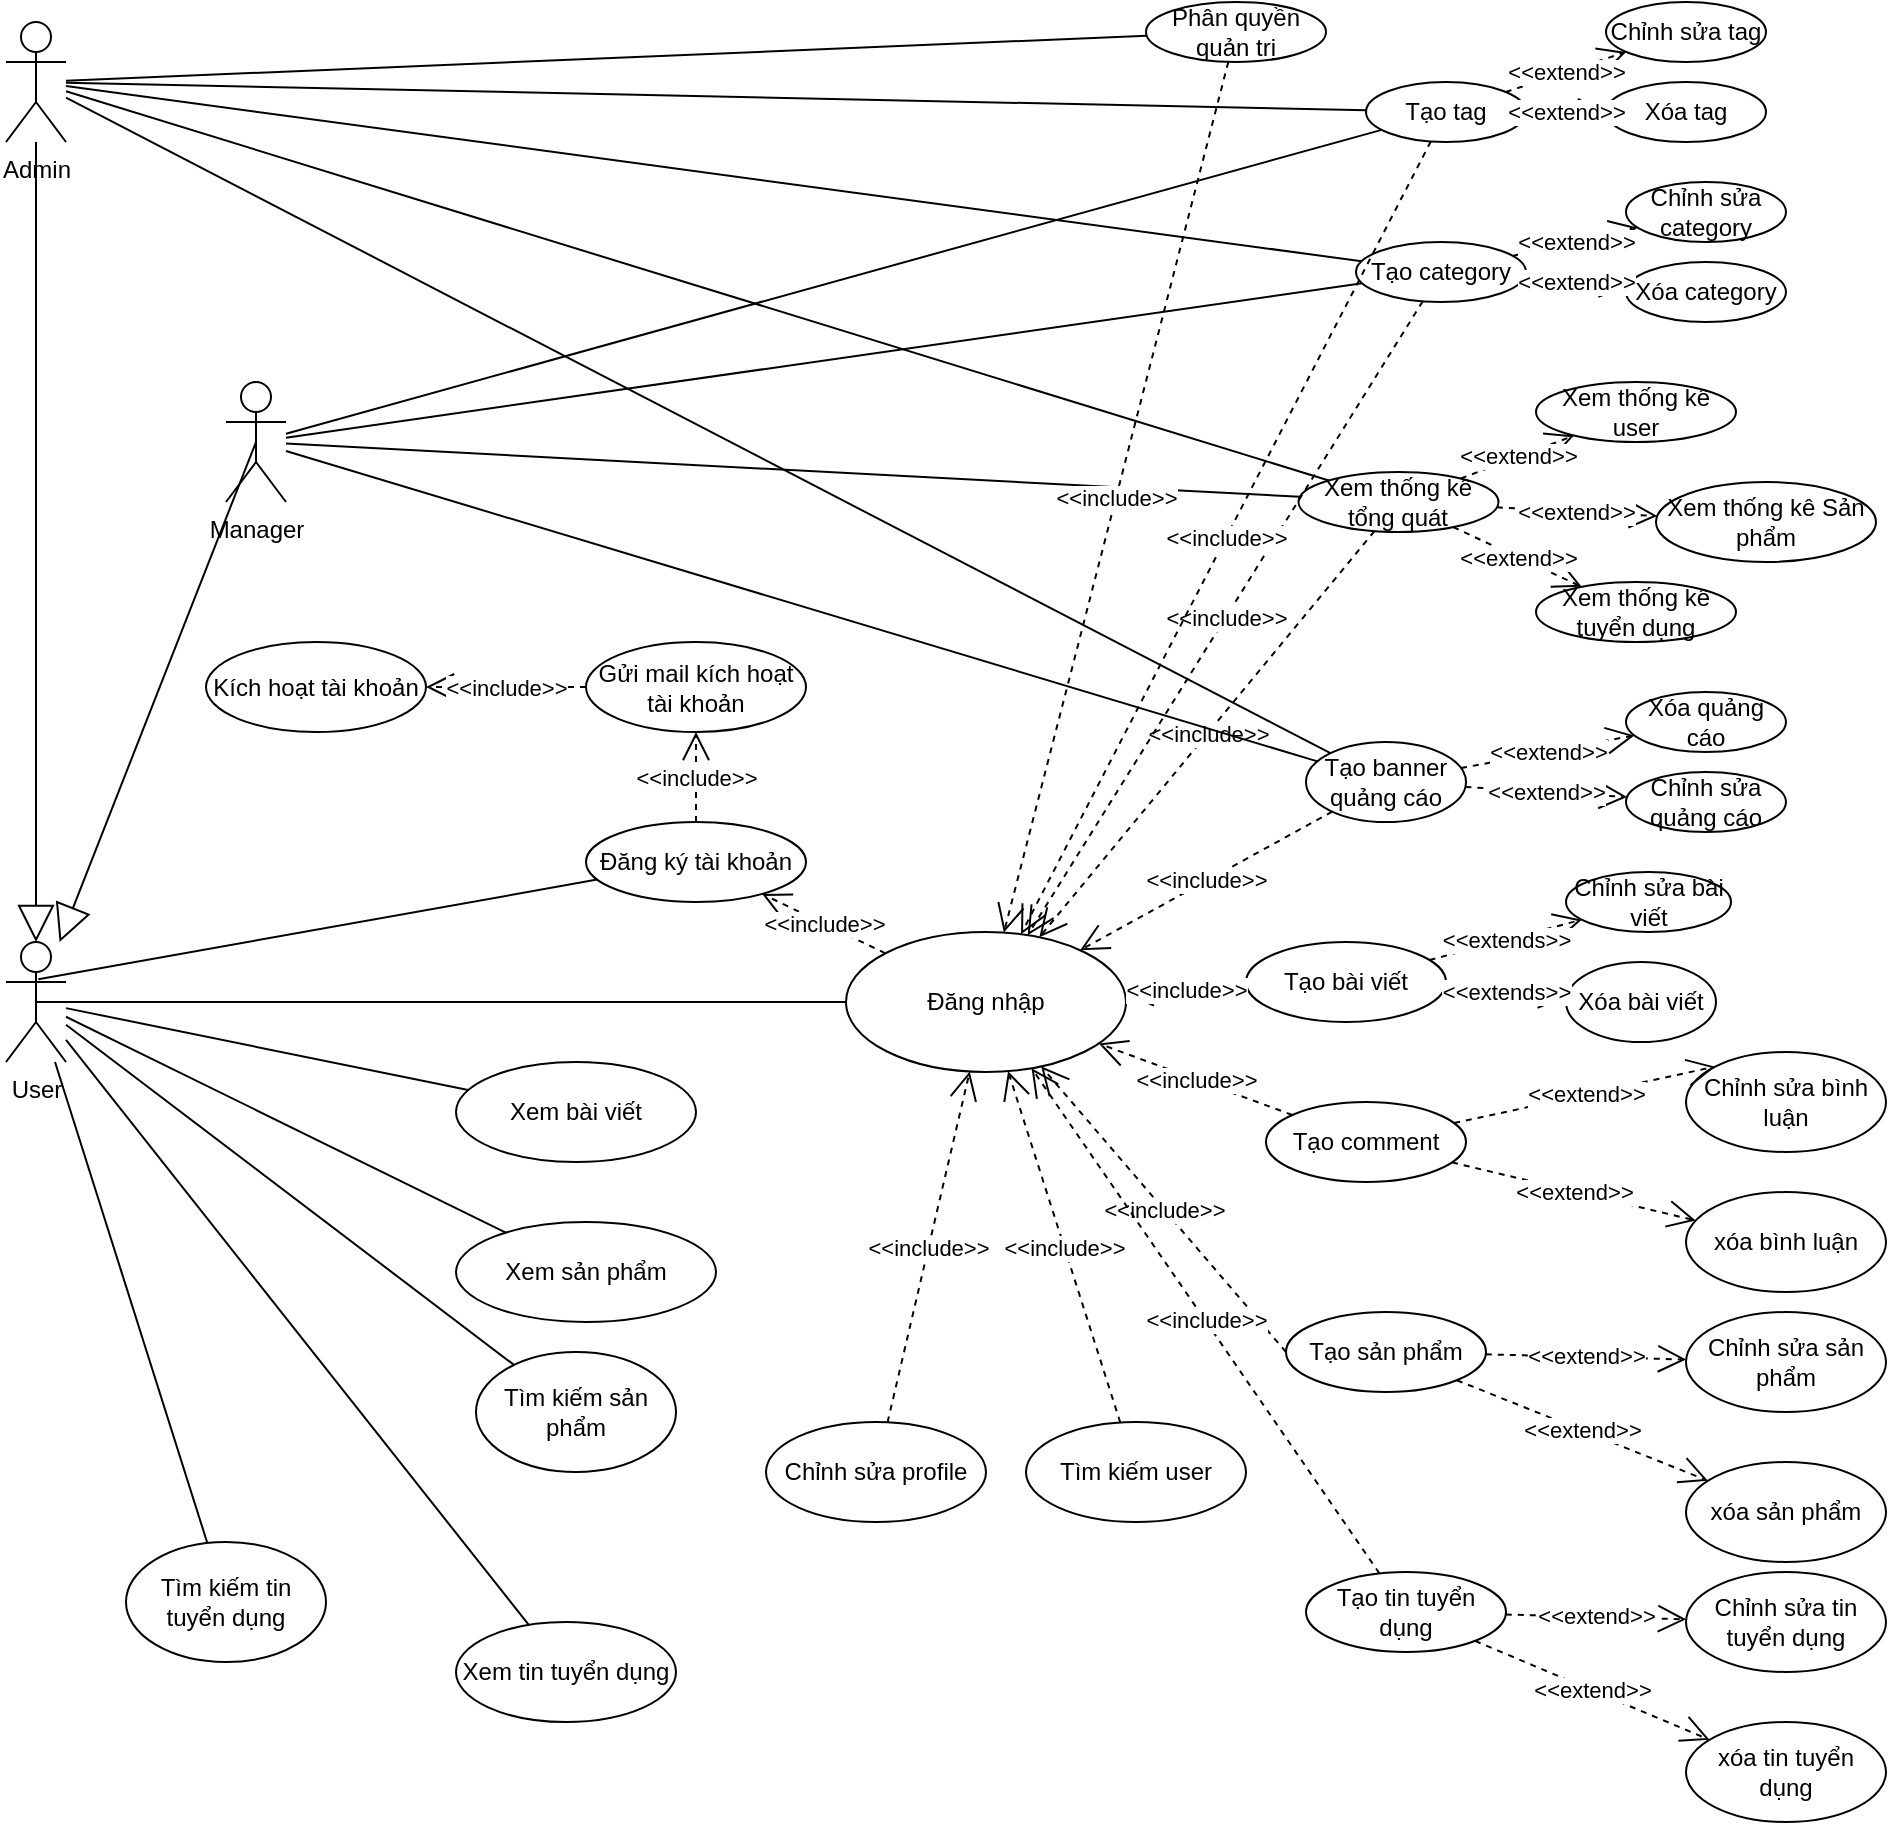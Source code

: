 <mxfile version="24.7.17">
  <diagram name="Page-1" id="rq4J1qLK_IonUPmO__ah">
    <mxGraphModel dx="2160" dy="1024" grid="1" gridSize="10" guides="1" tooltips="1" connect="1" arrows="1" fold="1" page="1" pageScale="1" pageWidth="850" pageHeight="1100" math="0" shadow="0">
      <root>
        <mxCell id="0" />
        <mxCell id="1" parent="0" />
        <mxCell id="QJ5PGhtFOq5F7lpbPO0n-1" value="User" style="shape=umlActor;verticalLabelPosition=bottom;verticalAlign=top;html=1;outlineConnect=0;" vertex="1" parent="1">
          <mxGeometry x="200" y="530" width="30" height="60" as="geometry" />
        </mxCell>
        <mxCell id="QJ5PGhtFOq5F7lpbPO0n-2" value="Admin" style="shape=umlActor;verticalLabelPosition=bottom;verticalAlign=top;html=1;outlineConnect=0;" vertex="1" parent="1">
          <mxGeometry x="200" y="70" width="30" height="60" as="geometry" />
        </mxCell>
        <mxCell id="QJ5PGhtFOq5F7lpbPO0n-3" value="Manager" style="shape=umlActor;verticalLabelPosition=bottom;verticalAlign=top;html=1;outlineConnect=0;" vertex="1" parent="1">
          <mxGeometry x="310" y="250" width="30" height="60" as="geometry" />
        </mxCell>
        <mxCell id="QJ5PGhtFOq5F7lpbPO0n-4" value="" style="endArrow=block;endSize=16;endFill=0;html=1;rounded=0;" edge="1" parent="1" source="QJ5PGhtFOq5F7lpbPO0n-2" target="QJ5PGhtFOq5F7lpbPO0n-1">
          <mxGeometry width="160" relative="1" as="geometry">
            <mxPoint x="380" y="710" as="sourcePoint" />
            <mxPoint x="540" y="710" as="targetPoint" />
          </mxGeometry>
        </mxCell>
        <mxCell id="QJ5PGhtFOq5F7lpbPO0n-6" value="" style="endArrow=block;endSize=16;endFill=0;html=1;rounded=0;exitX=0.5;exitY=0.5;exitDx=0;exitDy=0;exitPerimeter=0;" edge="1" parent="1" source="QJ5PGhtFOq5F7lpbPO0n-3" target="QJ5PGhtFOq5F7lpbPO0n-1">
          <mxGeometry width="160" relative="1" as="geometry">
            <mxPoint x="169" y="690" as="sourcePoint" />
            <mxPoint x="211" y="600" as="targetPoint" />
          </mxGeometry>
        </mxCell>
        <mxCell id="QJ5PGhtFOq5F7lpbPO0n-7" value="Đăng nhập" style="ellipse;whiteSpace=wrap;html=1;" vertex="1" parent="1">
          <mxGeometry x="620" y="525" width="140" height="70" as="geometry" />
        </mxCell>
        <mxCell id="QJ5PGhtFOq5F7lpbPO0n-16" value="" style="endArrow=none;html=1;rounded=0;strokeColor=default;align=center;verticalAlign=middle;fontFamily=Helvetica;fontSize=11;fontColor=default;labelBackgroundColor=default;edgeStyle=none;exitX=0.5;exitY=0.5;exitDx=0;exitDy=0;exitPerimeter=0;" edge="1" parent="1" source="QJ5PGhtFOq5F7lpbPO0n-1" target="QJ5PGhtFOq5F7lpbPO0n-7">
          <mxGeometry width="50" height="50" relative="1" as="geometry">
            <mxPoint x="440" y="620" as="sourcePoint" />
            <mxPoint x="490" y="570" as="targetPoint" />
          </mxGeometry>
        </mxCell>
        <mxCell id="QJ5PGhtFOq5F7lpbPO0n-17" value="Đăng ký tài khoản" style="ellipse;whiteSpace=wrap;html=1;" vertex="1" parent="1">
          <mxGeometry x="490" y="470" width="110" height="40" as="geometry" />
        </mxCell>
        <mxCell id="QJ5PGhtFOq5F7lpbPO0n-18" value="&amp;lt;&amp;lt;include&amp;gt;&amp;gt;" style="endArrow=open;endSize=12;dashed=1;html=1;rounded=0;strokeColor=default;align=center;verticalAlign=middle;fontFamily=Helvetica;fontSize=11;fontColor=default;labelBackgroundColor=default;edgeStyle=none;" edge="1" parent="1" source="QJ5PGhtFOq5F7lpbPO0n-7" target="QJ5PGhtFOq5F7lpbPO0n-17">
          <mxGeometry width="160" relative="1" as="geometry">
            <mxPoint x="380" y="590" as="sourcePoint" />
            <mxPoint x="540" y="590" as="targetPoint" />
          </mxGeometry>
        </mxCell>
        <mxCell id="QJ5PGhtFOq5F7lpbPO0n-19" value="Gửi mail kích hoạt tài khoản" style="ellipse;whiteSpace=wrap;html=1;" vertex="1" parent="1">
          <mxGeometry x="490" y="380" width="110" height="45" as="geometry" />
        </mxCell>
        <mxCell id="QJ5PGhtFOq5F7lpbPO0n-20" value="&amp;lt;&amp;lt;include&amp;gt;&amp;gt;" style="endArrow=open;endSize=12;dashed=1;html=1;rounded=0;strokeColor=default;align=center;verticalAlign=middle;fontFamily=Helvetica;fontSize=11;fontColor=default;labelBackgroundColor=default;edgeStyle=none;" edge="1" parent="1" source="QJ5PGhtFOq5F7lpbPO0n-17" target="QJ5PGhtFOq5F7lpbPO0n-19">
          <mxGeometry width="160" relative="1" as="geometry">
            <mxPoint x="540" y="570" as="sourcePoint" />
            <mxPoint x="670" y="570" as="targetPoint" />
          </mxGeometry>
        </mxCell>
        <mxCell id="QJ5PGhtFOq5F7lpbPO0n-21" value="Kích hoạt tài khoản" style="ellipse;whiteSpace=wrap;html=1;" vertex="1" parent="1">
          <mxGeometry x="300" y="380" width="110" height="45" as="geometry" />
        </mxCell>
        <mxCell id="QJ5PGhtFOq5F7lpbPO0n-22" value="&amp;lt;&amp;lt;include&amp;gt;&amp;gt;" style="endArrow=open;endSize=12;dashed=1;html=1;rounded=0;strokeColor=default;align=center;verticalAlign=middle;fontFamily=Helvetica;fontSize=11;fontColor=default;labelBackgroundColor=default;edgeStyle=none;" edge="1" parent="1" source="QJ5PGhtFOq5F7lpbPO0n-19" target="QJ5PGhtFOq5F7lpbPO0n-21">
          <mxGeometry width="160" relative="1" as="geometry">
            <mxPoint x="740" y="520" as="sourcePoint" />
            <mxPoint x="740" y="650" as="targetPoint" />
          </mxGeometry>
        </mxCell>
        <mxCell id="QJ5PGhtFOq5F7lpbPO0n-23" value="Xem bài viết" style="ellipse;whiteSpace=wrap;html=1;" vertex="1" parent="1">
          <mxGeometry x="425" y="590" width="120" height="50" as="geometry" />
        </mxCell>
        <mxCell id="QJ5PGhtFOq5F7lpbPO0n-24" value="Xem tin tuyển dụng" style="ellipse;whiteSpace=wrap;html=1;" vertex="1" parent="1">
          <mxGeometry x="425" y="870" width="110" height="50" as="geometry" />
        </mxCell>
        <mxCell id="QJ5PGhtFOq5F7lpbPO0n-25" value="Xem sản phẩm" style="ellipse;whiteSpace=wrap;html=1;" vertex="1" parent="1">
          <mxGeometry x="425" y="670" width="130" height="50" as="geometry" />
        </mxCell>
        <mxCell id="QJ5PGhtFOq5F7lpbPO0n-27" value="" style="endArrow=none;html=1;rounded=0;strokeColor=default;align=center;verticalAlign=middle;fontFamily=Helvetica;fontSize=11;fontColor=default;labelBackgroundColor=default;edgeStyle=none;" edge="1" parent="1" source="QJ5PGhtFOq5F7lpbPO0n-1" target="QJ5PGhtFOq5F7lpbPO0n-23">
          <mxGeometry width="50" height="50" relative="1" as="geometry">
            <mxPoint x="225" y="570" as="sourcePoint" />
            <mxPoint x="400" y="570" as="targetPoint" />
          </mxGeometry>
        </mxCell>
        <mxCell id="QJ5PGhtFOq5F7lpbPO0n-28" value="" style="endArrow=none;html=1;rounded=0;strokeColor=default;align=center;verticalAlign=middle;fontFamily=Helvetica;fontSize=11;fontColor=default;labelBackgroundColor=default;edgeStyle=none;" edge="1" parent="1" source="QJ5PGhtFOq5F7lpbPO0n-1" target="QJ5PGhtFOq5F7lpbPO0n-25">
          <mxGeometry width="50" height="50" relative="1" as="geometry">
            <mxPoint x="240" y="577" as="sourcePoint" />
            <mxPoint x="428" y="662" as="targetPoint" />
          </mxGeometry>
        </mxCell>
        <mxCell id="QJ5PGhtFOq5F7lpbPO0n-29" value="" style="endArrow=none;html=1;rounded=0;strokeColor=default;align=center;verticalAlign=middle;fontFamily=Helvetica;fontSize=11;fontColor=default;labelBackgroundColor=default;edgeStyle=none;" edge="1" parent="1" source="QJ5PGhtFOq5F7lpbPO0n-1" target="QJ5PGhtFOq5F7lpbPO0n-24">
          <mxGeometry width="50" height="50" relative="1" as="geometry">
            <mxPoint x="250" y="587" as="sourcePoint" />
            <mxPoint x="438" y="672" as="targetPoint" />
          </mxGeometry>
        </mxCell>
        <mxCell id="QJ5PGhtFOq5F7lpbPO0n-33" value="Tạo comment" style="ellipse;whiteSpace=wrap;html=1;" vertex="1" parent="1">
          <mxGeometry x="830" y="610" width="100" height="40" as="geometry" />
        </mxCell>
        <mxCell id="QJ5PGhtFOq5F7lpbPO0n-34" value="Tạo sản phẩm" style="ellipse;whiteSpace=wrap;html=1;" vertex="1" parent="1">
          <mxGeometry x="840" y="715" width="100" height="40" as="geometry" />
        </mxCell>
        <mxCell id="QJ5PGhtFOq5F7lpbPO0n-35" value="Tạo tin tuyển dụng" style="ellipse;whiteSpace=wrap;html=1;" vertex="1" parent="1">
          <mxGeometry x="850" y="845" width="100" height="40" as="geometry" />
        </mxCell>
        <mxCell id="QJ5PGhtFOq5F7lpbPO0n-36" value="Tạo bài viết" style="ellipse;whiteSpace=wrap;html=1;" vertex="1" parent="1">
          <mxGeometry x="820" y="530" width="100" height="40" as="geometry" />
        </mxCell>
        <mxCell id="QJ5PGhtFOq5F7lpbPO0n-38" value="&amp;lt;&amp;lt;include&amp;gt;&amp;gt;" style="endArrow=open;endSize=12;dashed=1;html=1;rounded=0;strokeColor=default;align=center;verticalAlign=middle;fontFamily=Helvetica;fontSize=11;fontColor=default;labelBackgroundColor=default;edgeStyle=none;" edge="1" parent="1" source="QJ5PGhtFOq5F7lpbPO0n-33" target="QJ5PGhtFOq5F7lpbPO0n-7">
          <mxGeometry width="160" relative="1" as="geometry">
            <mxPoint x="830" y="666" as="sourcePoint" />
            <mxPoint x="739" y="599" as="targetPoint" />
          </mxGeometry>
        </mxCell>
        <mxCell id="QJ5PGhtFOq5F7lpbPO0n-39" value="&amp;lt;&amp;lt;include&amp;gt;&amp;gt;" style="endArrow=open;endSize=12;dashed=1;html=1;rounded=0;strokeColor=default;align=center;verticalAlign=middle;fontFamily=Helvetica;fontSize=11;fontColor=default;labelBackgroundColor=default;edgeStyle=none;exitX=0;exitY=0.5;exitDx=0;exitDy=0;" edge="1" parent="1" source="QJ5PGhtFOq5F7lpbPO0n-34" target="QJ5PGhtFOq5F7lpbPO0n-7">
          <mxGeometry width="160" relative="1" as="geometry">
            <mxPoint x="830" y="666" as="sourcePoint" />
            <mxPoint x="739" y="599" as="targetPoint" />
          </mxGeometry>
        </mxCell>
        <mxCell id="QJ5PGhtFOq5F7lpbPO0n-40" value="&amp;lt;&amp;lt;include&amp;gt;&amp;gt;" style="endArrow=open;endSize=12;dashed=1;html=1;rounded=0;strokeColor=default;align=center;verticalAlign=middle;fontFamily=Helvetica;fontSize=11;fontColor=default;labelBackgroundColor=default;edgeStyle=none;" edge="1" parent="1" source="QJ5PGhtFOq5F7lpbPO0n-35" target="QJ5PGhtFOq5F7lpbPO0n-7">
          <mxGeometry width="160" relative="1" as="geometry">
            <mxPoint x="840" y="676" as="sourcePoint" />
            <mxPoint x="749" y="609" as="targetPoint" />
          </mxGeometry>
        </mxCell>
        <mxCell id="QJ5PGhtFOq5F7lpbPO0n-42" value="Chỉnh sửa bài viết" style="ellipse;whiteSpace=wrap;html=1;" vertex="1" parent="1">
          <mxGeometry x="980" y="495" width="82.5" height="30" as="geometry" />
        </mxCell>
        <mxCell id="QJ5PGhtFOq5F7lpbPO0n-43" value="Xóa bài viết" style="ellipse;whiteSpace=wrap;html=1;" vertex="1" parent="1">
          <mxGeometry x="980" y="540" width="75" height="40" as="geometry" />
        </mxCell>
        <mxCell id="QJ5PGhtFOq5F7lpbPO0n-44" value="&amp;lt;&amp;lt;extends&amp;gt;&amp;gt;" style="endArrow=open;endSize=12;dashed=1;html=1;rounded=0;strokeColor=default;align=center;verticalAlign=middle;fontFamily=Helvetica;fontSize=11;fontColor=default;labelBackgroundColor=default;edgeStyle=none;" edge="1" parent="1" source="QJ5PGhtFOq5F7lpbPO0n-36" target="QJ5PGhtFOq5F7lpbPO0n-42">
          <mxGeometry width="160" relative="1" as="geometry">
            <mxPoint x="883" y="632" as="sourcePoint" />
            <mxPoint x="758" y="590" as="targetPoint" />
          </mxGeometry>
        </mxCell>
        <mxCell id="QJ5PGhtFOq5F7lpbPO0n-45" value="&amp;lt;&amp;lt;extends&amp;gt;&amp;gt;" style="endArrow=open;endSize=12;dashed=1;html=1;rounded=0;strokeColor=default;align=center;verticalAlign=middle;fontFamily=Helvetica;fontSize=11;fontColor=default;labelBackgroundColor=default;edgeStyle=none;" edge="1" parent="1" source="QJ5PGhtFOq5F7lpbPO0n-36" target="QJ5PGhtFOq5F7lpbPO0n-43">
          <mxGeometry width="160" relative="1" as="geometry">
            <mxPoint x="994" y="638" as="sourcePoint" />
            <mxPoint x="1104" y="615" as="targetPoint" />
          </mxGeometry>
        </mxCell>
        <mxCell id="QJ5PGhtFOq5F7lpbPO0n-46" value="Chỉnh sửa bình luận" style="ellipse;whiteSpace=wrap;html=1;" vertex="1" parent="1">
          <mxGeometry x="1040" y="585" width="100" height="50" as="geometry" />
        </mxCell>
        <mxCell id="QJ5PGhtFOq5F7lpbPO0n-47" value="xóa bình luận" style="ellipse;whiteSpace=wrap;html=1;" vertex="1" parent="1">
          <mxGeometry x="1040" y="655" width="100" height="50" as="geometry" />
        </mxCell>
        <mxCell id="QJ5PGhtFOq5F7lpbPO0n-48" value="Chỉnh sửa sản phẩm" style="ellipse;whiteSpace=wrap;html=1;" vertex="1" parent="1">
          <mxGeometry x="1040" y="715" width="100" height="50" as="geometry" />
        </mxCell>
        <mxCell id="QJ5PGhtFOq5F7lpbPO0n-49" value="xóa sản phẩm" style="ellipse;whiteSpace=wrap;html=1;" vertex="1" parent="1">
          <mxGeometry x="1040" y="790" width="100" height="50" as="geometry" />
        </mxCell>
        <mxCell id="QJ5PGhtFOq5F7lpbPO0n-50" value="Chỉnh sửa tin tuyển dụng" style="ellipse;whiteSpace=wrap;html=1;" vertex="1" parent="1">
          <mxGeometry x="1040" y="845" width="100" height="50" as="geometry" />
        </mxCell>
        <mxCell id="QJ5PGhtFOq5F7lpbPO0n-51" value="xóa tin tuyển dụng" style="ellipse;whiteSpace=wrap;html=1;" vertex="1" parent="1">
          <mxGeometry x="1040" y="920" width="100" height="50" as="geometry" />
        </mxCell>
        <mxCell id="QJ5PGhtFOq5F7lpbPO0n-52" value="&amp;lt;&amp;lt;extend&amp;gt;&amp;gt;" style="endArrow=open;endSize=12;dashed=1;html=1;rounded=0;strokeColor=default;align=center;verticalAlign=middle;fontFamily=Helvetica;fontSize=11;fontColor=default;labelBackgroundColor=default;edgeStyle=none;entryX=0;entryY=0;entryDx=0;entryDy=0;" edge="1" parent="1" source="QJ5PGhtFOq5F7lpbPO0n-33" target="QJ5PGhtFOq5F7lpbPO0n-46">
          <mxGeometry width="160" relative="1" as="geometry">
            <mxPoint x="1034" y="558" as="sourcePoint" />
            <mxPoint x="1144" y="535" as="targetPoint" />
          </mxGeometry>
        </mxCell>
        <mxCell id="QJ5PGhtFOq5F7lpbPO0n-53" value="&amp;lt;&amp;lt;extend&amp;gt;&amp;gt;" style="endArrow=open;endSize=12;dashed=1;html=1;rounded=0;strokeColor=default;align=center;verticalAlign=middle;fontFamily=Helvetica;fontSize=11;fontColor=default;labelBackgroundColor=default;edgeStyle=none;" edge="1" parent="1" source="QJ5PGhtFOq5F7lpbPO0n-33" target="QJ5PGhtFOq5F7lpbPO0n-47">
          <mxGeometry width="160" relative="1" as="geometry">
            <mxPoint x="1044" y="568" as="sourcePoint" />
            <mxPoint x="1154" y="545" as="targetPoint" />
          </mxGeometry>
        </mxCell>
        <mxCell id="QJ5PGhtFOq5F7lpbPO0n-54" value="&amp;lt;&amp;lt;extend&amp;gt;&amp;gt;" style="endArrow=open;endSize=12;dashed=1;html=1;rounded=0;strokeColor=default;align=center;verticalAlign=middle;fontFamily=Helvetica;fontSize=11;fontColor=default;labelBackgroundColor=default;edgeStyle=none;" edge="1" parent="1" source="QJ5PGhtFOq5F7lpbPO0n-34" target="QJ5PGhtFOq5F7lpbPO0n-48">
          <mxGeometry width="160" relative="1" as="geometry">
            <mxPoint x="1031" y="688" as="sourcePoint" />
            <mxPoint x="1145" y="714" as="targetPoint" />
          </mxGeometry>
        </mxCell>
        <mxCell id="QJ5PGhtFOq5F7lpbPO0n-55" value="&amp;lt;&amp;lt;extend&amp;gt;&amp;gt;" style="endArrow=open;endSize=12;dashed=1;html=1;rounded=0;strokeColor=default;align=center;verticalAlign=middle;fontFamily=Helvetica;fontSize=11;fontColor=default;labelBackgroundColor=default;edgeStyle=none;" edge="1" parent="1" source="QJ5PGhtFOq5F7lpbPO0n-34" target="QJ5PGhtFOq5F7lpbPO0n-49">
          <mxGeometry width="160" relative="1" as="geometry">
            <mxPoint x="1031" y="688" as="sourcePoint" />
            <mxPoint x="1145" y="714" as="targetPoint" />
          </mxGeometry>
        </mxCell>
        <mxCell id="QJ5PGhtFOq5F7lpbPO0n-56" value="&amp;lt;&amp;lt;extend&amp;gt;&amp;gt;" style="endArrow=open;endSize=12;dashed=1;html=1;rounded=0;strokeColor=default;align=center;verticalAlign=middle;fontFamily=Helvetica;fontSize=11;fontColor=default;labelBackgroundColor=default;edgeStyle=none;" edge="1" parent="1" source="QJ5PGhtFOq5F7lpbPO0n-35" target="QJ5PGhtFOq5F7lpbPO0n-50">
          <mxGeometry width="160" relative="1" as="geometry">
            <mxPoint x="1012" y="838" as="sourcePoint" />
            <mxPoint x="1075" y="854" as="targetPoint" />
          </mxGeometry>
        </mxCell>
        <mxCell id="QJ5PGhtFOq5F7lpbPO0n-57" value="&amp;lt;&amp;lt;extend&amp;gt;&amp;gt;" style="endArrow=open;endSize=12;dashed=1;html=1;rounded=0;strokeColor=default;align=center;verticalAlign=middle;fontFamily=Helvetica;fontSize=11;fontColor=default;labelBackgroundColor=default;edgeStyle=none;" edge="1" parent="1" source="QJ5PGhtFOq5F7lpbPO0n-35" target="QJ5PGhtFOq5F7lpbPO0n-51">
          <mxGeometry x="-0.002" width="160" relative="1" as="geometry">
            <mxPoint x="980" y="935" as="sourcePoint" />
            <mxPoint x="1060" y="935" as="targetPoint" />
            <mxPoint as="offset" />
          </mxGeometry>
        </mxCell>
        <mxCell id="QJ5PGhtFOq5F7lpbPO0n-58" value="Tìm kiếm sản phẩm" style="ellipse;whiteSpace=wrap;html=1;" vertex="1" parent="1">
          <mxGeometry x="435" y="735" width="100" height="60" as="geometry" />
        </mxCell>
        <mxCell id="QJ5PGhtFOq5F7lpbPO0n-60" value="Tìm kiếm tin tuyển dụng" style="ellipse;whiteSpace=wrap;html=1;" vertex="1" parent="1">
          <mxGeometry x="260" y="830" width="100" height="60" as="geometry" />
        </mxCell>
        <mxCell id="QJ5PGhtFOq5F7lpbPO0n-62" value="Xem thống kê tổng quát" style="ellipse;whiteSpace=wrap;html=1;" vertex="1" parent="1">
          <mxGeometry x="846.25" y="295" width="100" height="30" as="geometry" />
        </mxCell>
        <mxCell id="QJ5PGhtFOq5F7lpbPO0n-63" value="Tạo banner quảng cáo" style="ellipse;whiteSpace=wrap;html=1;" vertex="1" parent="1">
          <mxGeometry x="850" y="430" width="80" height="40" as="geometry" />
        </mxCell>
        <mxCell id="QJ5PGhtFOq5F7lpbPO0n-65" value="&amp;lt;&amp;lt;include&amp;gt;&amp;gt;" style="endArrow=open;endSize=12;dashed=1;html=1;rounded=0;strokeColor=default;align=center;verticalAlign=middle;fontFamily=Helvetica;fontSize=11;fontColor=default;labelBackgroundColor=default;edgeStyle=none;" edge="1" parent="1" source="QJ5PGhtFOq5F7lpbPO0n-62" target="QJ5PGhtFOq5F7lpbPO0n-7">
          <mxGeometry width="160" relative="1" as="geometry">
            <mxPoint x="942" y="384" as="sourcePoint" />
            <mxPoint x="738" y="541" as="targetPoint" />
          </mxGeometry>
        </mxCell>
        <mxCell id="QJ5PGhtFOq5F7lpbPO0n-68" value="Tạo category" style="ellipse;whiteSpace=wrap;html=1;" vertex="1" parent="1">
          <mxGeometry x="875" y="180" width="85" height="30" as="geometry" />
        </mxCell>
        <mxCell id="QJ5PGhtFOq5F7lpbPO0n-69" value="Tạo tag" style="ellipse;whiteSpace=wrap;html=1;" vertex="1" parent="1">
          <mxGeometry x="880" y="100" width="80" height="30" as="geometry" />
        </mxCell>
        <mxCell id="QJ5PGhtFOq5F7lpbPO0n-70" value="&amp;lt;&amp;lt;include&amp;gt;&amp;gt;" style="endArrow=open;endSize=12;dashed=1;html=1;rounded=0;strokeColor=default;align=center;verticalAlign=middle;fontFamily=Helvetica;fontSize=11;fontColor=default;labelBackgroundColor=default;edgeStyle=none;" edge="1" parent="1" source="QJ5PGhtFOq5F7lpbPO0n-68" target="QJ5PGhtFOq5F7lpbPO0n-7">
          <mxGeometry width="160" relative="1" as="geometry">
            <mxPoint x="957" y="198" as="sourcePoint" />
            <mxPoint x="723" y="537" as="targetPoint" />
          </mxGeometry>
        </mxCell>
        <mxCell id="QJ5PGhtFOq5F7lpbPO0n-71" value="&amp;lt;&amp;lt;include&amp;gt;&amp;gt;" style="endArrow=open;endSize=12;dashed=1;html=1;rounded=0;strokeColor=default;align=center;verticalAlign=middle;fontFamily=Helvetica;fontSize=11;fontColor=default;labelBackgroundColor=default;edgeStyle=none;" edge="1" parent="1" source="QJ5PGhtFOq5F7lpbPO0n-69" target="QJ5PGhtFOq5F7lpbPO0n-7">
          <mxGeometry width="160" relative="1" as="geometry">
            <mxPoint x="961" y="109" as="sourcePoint" />
            <mxPoint x="719" y="536" as="targetPoint" />
          </mxGeometry>
        </mxCell>
        <mxCell id="QJ5PGhtFOq5F7lpbPO0n-74" value="" style="endArrow=none;html=1;rounded=0;strokeColor=default;align=center;verticalAlign=middle;fontFamily=Helvetica;fontSize=11;fontColor=default;labelBackgroundColor=default;edgeStyle=none;" edge="1" parent="1" source="QJ5PGhtFOq5F7lpbPO0n-3" target="QJ5PGhtFOq5F7lpbPO0n-63">
          <mxGeometry width="50" height="50" relative="1" as="geometry">
            <mxPoint x="510" y="180" as="sourcePoint" />
            <mxPoint x="560" y="130" as="targetPoint" />
          </mxGeometry>
        </mxCell>
        <mxCell id="QJ5PGhtFOq5F7lpbPO0n-75" value="" style="endArrow=none;html=1;rounded=0;strokeColor=default;align=center;verticalAlign=middle;fontFamily=Helvetica;fontSize=11;fontColor=default;labelBackgroundColor=default;edgeStyle=none;" edge="1" parent="1" source="QJ5PGhtFOq5F7lpbPO0n-3" target="QJ5PGhtFOq5F7lpbPO0n-62">
          <mxGeometry width="50" height="50" relative="1" as="geometry">
            <mxPoint x="290" y="290" as="sourcePoint" />
            <mxPoint x="910" y="285" as="targetPoint" />
          </mxGeometry>
        </mxCell>
        <mxCell id="QJ5PGhtFOq5F7lpbPO0n-76" value="" style="endArrow=none;html=1;rounded=0;strokeColor=default;align=center;verticalAlign=middle;fontFamily=Helvetica;fontSize=11;fontColor=default;labelBackgroundColor=default;edgeStyle=none;" edge="1" parent="1" source="QJ5PGhtFOq5F7lpbPO0n-3" target="QJ5PGhtFOq5F7lpbPO0n-68">
          <mxGeometry width="50" height="50" relative="1" as="geometry">
            <mxPoint x="290" y="287" as="sourcePoint" />
            <mxPoint x="914" y="177" as="targetPoint" />
          </mxGeometry>
        </mxCell>
        <mxCell id="QJ5PGhtFOq5F7lpbPO0n-77" value="" style="endArrow=none;html=1;rounded=0;strokeColor=default;align=center;verticalAlign=middle;fontFamily=Helvetica;fontSize=11;fontColor=default;labelBackgroundColor=default;edgeStyle=none;" edge="1" parent="1" source="QJ5PGhtFOq5F7lpbPO0n-3" target="QJ5PGhtFOq5F7lpbPO0n-69">
          <mxGeometry width="50" height="50" relative="1" as="geometry">
            <mxPoint x="300" y="297" as="sourcePoint" />
            <mxPoint x="924" y="187" as="targetPoint" />
          </mxGeometry>
        </mxCell>
        <mxCell id="QJ5PGhtFOq5F7lpbPO0n-78" value="" style="endArrow=none;html=1;rounded=0;strokeColor=default;align=center;verticalAlign=middle;fontFamily=Helvetica;fontSize=11;fontColor=default;labelBackgroundColor=default;edgeStyle=none;" edge="1" parent="1" source="QJ5PGhtFOq5F7lpbPO0n-2" target="QJ5PGhtFOq5F7lpbPO0n-69">
          <mxGeometry width="50" height="50" relative="1" as="geometry">
            <mxPoint x="290" y="284" as="sourcePoint" />
            <mxPoint x="927" y="8" as="targetPoint" />
          </mxGeometry>
        </mxCell>
        <mxCell id="QJ5PGhtFOq5F7lpbPO0n-79" value="" style="endArrow=none;html=1;rounded=0;strokeColor=default;align=center;verticalAlign=middle;fontFamily=Helvetica;fontSize=11;fontColor=default;labelBackgroundColor=default;edgeStyle=none;" edge="1" parent="1" source="QJ5PGhtFOq5F7lpbPO0n-2" target="QJ5PGhtFOq5F7lpbPO0n-68">
          <mxGeometry width="50" height="50" relative="1" as="geometry">
            <mxPoint x="240" y="108" as="sourcePoint" />
            <mxPoint x="914" y="-4" as="targetPoint" />
          </mxGeometry>
        </mxCell>
        <mxCell id="QJ5PGhtFOq5F7lpbPO0n-80" value="" style="endArrow=none;html=1;rounded=0;strokeColor=default;align=center;verticalAlign=middle;fontFamily=Helvetica;fontSize=11;fontColor=default;labelBackgroundColor=default;edgeStyle=none;" edge="1" parent="1" source="QJ5PGhtFOq5F7lpbPO0n-2" target="QJ5PGhtFOq5F7lpbPO0n-62">
          <mxGeometry width="50" height="50" relative="1" as="geometry">
            <mxPoint x="250" y="118" as="sourcePoint" />
            <mxPoint x="924" y="6" as="targetPoint" />
          </mxGeometry>
        </mxCell>
        <mxCell id="QJ5PGhtFOq5F7lpbPO0n-81" value="" style="endArrow=none;html=1;rounded=0;strokeColor=default;align=center;verticalAlign=middle;fontFamily=Helvetica;fontSize=11;fontColor=default;labelBackgroundColor=default;edgeStyle=none;" edge="1" parent="1" source="QJ5PGhtFOq5F7lpbPO0n-2" target="QJ5PGhtFOq5F7lpbPO0n-63">
          <mxGeometry width="50" height="50" relative="1" as="geometry">
            <mxPoint x="260" y="128" as="sourcePoint" />
            <mxPoint x="934" y="16" as="targetPoint" />
          </mxGeometry>
        </mxCell>
        <mxCell id="QJ5PGhtFOq5F7lpbPO0n-82" value="Chỉnh sửa tag" style="ellipse;whiteSpace=wrap;html=1;" vertex="1" parent="1">
          <mxGeometry x="1000" y="60" width="80" height="30" as="geometry" />
        </mxCell>
        <mxCell id="QJ5PGhtFOq5F7lpbPO0n-83" value="Chỉnh sửa category" style="ellipse;whiteSpace=wrap;html=1;" vertex="1" parent="1">
          <mxGeometry x="1010" y="150" width="80" height="30" as="geometry" />
        </mxCell>
        <mxCell id="QJ5PGhtFOq5F7lpbPO0n-84" value="Xóa category" style="ellipse;whiteSpace=wrap;html=1;" vertex="1" parent="1">
          <mxGeometry x="1010" y="190" width="80" height="30" as="geometry" />
        </mxCell>
        <mxCell id="QJ5PGhtFOq5F7lpbPO0n-85" value="Xóa tag" style="ellipse;whiteSpace=wrap;html=1;" vertex="1" parent="1">
          <mxGeometry x="1000" y="100" width="80" height="30" as="geometry" />
        </mxCell>
        <mxCell id="QJ5PGhtFOq5F7lpbPO0n-88" value="Xóa quảng cáo" style="ellipse;whiteSpace=wrap;html=1;" vertex="1" parent="1">
          <mxGeometry x="1010" y="405" width="80" height="30" as="geometry" />
        </mxCell>
        <mxCell id="QJ5PGhtFOq5F7lpbPO0n-89" value="Chỉnh sửa quảng cáo" style="ellipse;whiteSpace=wrap;html=1;" vertex="1" parent="1">
          <mxGeometry x="1010" y="445" width="80" height="30" as="geometry" />
        </mxCell>
        <mxCell id="QJ5PGhtFOq5F7lpbPO0n-90" value="&amp;lt;&amp;lt;extend&amp;gt;&amp;gt;" style="endArrow=open;endSize=12;dashed=1;html=1;rounded=0;strokeColor=default;align=center;verticalAlign=middle;fontFamily=Helvetica;fontSize=11;fontColor=default;labelBackgroundColor=default;edgeStyle=none;" edge="1" parent="1" source="QJ5PGhtFOq5F7lpbPO0n-69" target="QJ5PGhtFOq5F7lpbPO0n-82">
          <mxGeometry width="160" relative="1" as="geometry">
            <mxPoint x="1001" y="569" as="sourcePoint" />
            <mxPoint x="1116" y="537" as="targetPoint" />
          </mxGeometry>
        </mxCell>
        <mxCell id="QJ5PGhtFOq5F7lpbPO0n-91" value="&amp;lt;&amp;lt;extend&amp;gt;&amp;gt;" style="endArrow=open;endSize=12;dashed=1;html=1;rounded=0;strokeColor=default;align=center;verticalAlign=middle;fontFamily=Helvetica;fontSize=11;fontColor=default;labelBackgroundColor=default;edgeStyle=none;" edge="1" parent="1" source="QJ5PGhtFOq5F7lpbPO0n-69" target="QJ5PGhtFOq5F7lpbPO0n-85">
          <mxGeometry width="160" relative="1" as="geometry">
            <mxPoint x="958" y="125" as="sourcePoint" />
            <mxPoint x="1050" y="95" as="targetPoint" />
          </mxGeometry>
        </mxCell>
        <mxCell id="QJ5PGhtFOq5F7lpbPO0n-92" value="&amp;lt;&amp;lt;extend&amp;gt;&amp;gt;" style="endArrow=open;endSize=12;dashed=1;html=1;rounded=0;strokeColor=default;align=center;verticalAlign=middle;fontFamily=Helvetica;fontSize=11;fontColor=default;labelBackgroundColor=default;edgeStyle=none;" edge="1" parent="1" source="QJ5PGhtFOq5F7lpbPO0n-68" target="QJ5PGhtFOq5F7lpbPO0n-83">
          <mxGeometry width="160" relative="1" as="geometry">
            <mxPoint x="968" y="135" as="sourcePoint" />
            <mxPoint x="1060" y="105" as="targetPoint" />
          </mxGeometry>
        </mxCell>
        <mxCell id="QJ5PGhtFOq5F7lpbPO0n-93" value="&amp;lt;&amp;lt;extend&amp;gt;&amp;gt;" style="endArrow=open;endSize=12;dashed=1;html=1;rounded=0;strokeColor=default;align=center;verticalAlign=middle;fontFamily=Helvetica;fontSize=11;fontColor=default;labelBackgroundColor=default;edgeStyle=none;" edge="1" parent="1" source="QJ5PGhtFOq5F7lpbPO0n-68" target="QJ5PGhtFOq5F7lpbPO0n-84">
          <mxGeometry width="160" relative="1" as="geometry">
            <mxPoint x="962" y="196" as="sourcePoint" />
            <mxPoint x="1047" y="174" as="targetPoint" />
            <mxPoint as="offset" />
          </mxGeometry>
        </mxCell>
        <mxCell id="QJ5PGhtFOq5F7lpbPO0n-96" value="&amp;lt;&amp;lt;extend&amp;gt;&amp;gt;" style="endArrow=open;endSize=12;dashed=1;html=1;rounded=0;strokeColor=default;align=center;verticalAlign=middle;fontFamily=Helvetica;fontSize=11;fontColor=default;labelBackgroundColor=default;edgeStyle=none;" edge="1" parent="1" source="QJ5PGhtFOq5F7lpbPO0n-63" target="QJ5PGhtFOq5F7lpbPO0n-88">
          <mxGeometry width="160" relative="1" as="geometry">
            <mxPoint x="990" y="225" as="sourcePoint" />
            <mxPoint x="1060" y="225" as="targetPoint" />
          </mxGeometry>
        </mxCell>
        <mxCell id="QJ5PGhtFOq5F7lpbPO0n-97" value="&amp;lt;&amp;lt;extend&amp;gt;&amp;gt;" style="endArrow=open;endSize=12;dashed=1;html=1;rounded=0;strokeColor=default;align=center;verticalAlign=middle;fontFamily=Helvetica;fontSize=11;fontColor=default;labelBackgroundColor=default;edgeStyle=none;" edge="1" parent="1" source="QJ5PGhtFOq5F7lpbPO0n-63" target="QJ5PGhtFOq5F7lpbPO0n-89">
          <mxGeometry width="160" relative="1" as="geometry">
            <mxPoint x="1000" y="235" as="sourcePoint" />
            <mxPoint x="1070" y="235" as="targetPoint" />
          </mxGeometry>
        </mxCell>
        <mxCell id="QJ5PGhtFOq5F7lpbPO0n-98" value="Xem thống kê user" style="ellipse;whiteSpace=wrap;html=1;" vertex="1" parent="1">
          <mxGeometry x="965" y="250" width="100" height="30" as="geometry" />
        </mxCell>
        <mxCell id="QJ5PGhtFOq5F7lpbPO0n-101" value="Xem thống kê Sản phẩm" style="ellipse;whiteSpace=wrap;html=1;" vertex="1" parent="1">
          <mxGeometry x="1025" y="300" width="110" height="40" as="geometry" />
        </mxCell>
        <mxCell id="QJ5PGhtFOq5F7lpbPO0n-102" value="Xem thống kê tuyển dụng" style="ellipse;whiteSpace=wrap;html=1;" vertex="1" parent="1">
          <mxGeometry x="965" y="350" width="100" height="30" as="geometry" />
        </mxCell>
        <mxCell id="QJ5PGhtFOq5F7lpbPO0n-105" value="&amp;lt;&amp;lt;extend&amp;gt;&amp;gt;" style="endArrow=open;endSize=12;dashed=1;html=1;rounded=0;strokeColor=default;align=center;verticalAlign=middle;fontFamily=Helvetica;fontSize=11;fontColor=default;labelBackgroundColor=default;edgeStyle=none;" edge="1" parent="1" source="QJ5PGhtFOq5F7lpbPO0n-62" target="QJ5PGhtFOq5F7lpbPO0n-98">
          <mxGeometry width="160" relative="1" as="geometry">
            <mxPoint x="970" y="205" as="sourcePoint" />
            <mxPoint x="1040" y="205" as="targetPoint" />
            <mxPoint as="offset" />
          </mxGeometry>
        </mxCell>
        <mxCell id="QJ5PGhtFOq5F7lpbPO0n-106" value="&amp;lt;&amp;lt;extend&amp;gt;&amp;gt;" style="endArrow=open;endSize=12;dashed=1;html=1;rounded=0;strokeColor=default;align=center;verticalAlign=middle;fontFamily=Helvetica;fontSize=11;fontColor=default;labelBackgroundColor=default;edgeStyle=none;" edge="1" parent="1" source="QJ5PGhtFOq5F7lpbPO0n-62" target="QJ5PGhtFOq5F7lpbPO0n-101">
          <mxGeometry width="160" relative="1" as="geometry">
            <mxPoint x="980" y="215" as="sourcePoint" />
            <mxPoint x="1050" y="215" as="targetPoint" />
            <mxPoint as="offset" />
          </mxGeometry>
        </mxCell>
        <mxCell id="QJ5PGhtFOq5F7lpbPO0n-107" value="&amp;lt;&amp;lt;extend&amp;gt;&amp;gt;" style="endArrow=open;endSize=12;dashed=1;html=1;rounded=0;strokeColor=default;align=center;verticalAlign=middle;fontFamily=Helvetica;fontSize=11;fontColor=default;labelBackgroundColor=default;edgeStyle=none;" edge="1" parent="1" source="QJ5PGhtFOq5F7lpbPO0n-62" target="QJ5PGhtFOq5F7lpbPO0n-102">
          <mxGeometry width="160" relative="1" as="geometry">
            <mxPoint x="990" y="225" as="sourcePoint" />
            <mxPoint x="1060" y="225" as="targetPoint" />
            <mxPoint as="offset" />
          </mxGeometry>
        </mxCell>
        <mxCell id="QJ5PGhtFOq5F7lpbPO0n-109" value="Phân quyền quản trị" style="ellipse;whiteSpace=wrap;html=1;" vertex="1" parent="1">
          <mxGeometry x="770" y="60" width="90" height="30" as="geometry" />
        </mxCell>
        <mxCell id="QJ5PGhtFOq5F7lpbPO0n-110" value="" style="endArrow=none;html=1;rounded=0;strokeColor=default;align=center;verticalAlign=middle;fontFamily=Helvetica;fontSize=11;fontColor=default;labelBackgroundColor=default;edgeStyle=none;" edge="1" parent="1" source="QJ5PGhtFOq5F7lpbPO0n-2" target="QJ5PGhtFOq5F7lpbPO0n-109">
          <mxGeometry width="50" height="50" relative="1" as="geometry">
            <mxPoint x="230" y="110" as="sourcePoint" />
            <mxPoint x="890" y="124" as="targetPoint" />
          </mxGeometry>
        </mxCell>
        <mxCell id="QJ5PGhtFOq5F7lpbPO0n-111" value="&amp;lt;&amp;lt;include&amp;gt;&amp;gt;" style="endArrow=open;endSize=12;dashed=1;html=1;rounded=0;strokeColor=default;align=center;verticalAlign=middle;fontFamily=Helvetica;fontSize=11;fontColor=default;labelBackgroundColor=default;edgeStyle=none;" edge="1" parent="1" source="QJ5PGhtFOq5F7lpbPO0n-109" target="QJ5PGhtFOq5F7lpbPO0n-7">
          <mxGeometry width="160" relative="1" as="geometry">
            <mxPoint x="910" y="20" as="sourcePoint" />
            <mxPoint x="706" y="416" as="targetPoint" />
          </mxGeometry>
        </mxCell>
        <mxCell id="QJ5PGhtFOq5F7lpbPO0n-112" value="Tìm kiếm user" style="ellipse;whiteSpace=wrap;html=1;" vertex="1" parent="1">
          <mxGeometry x="710" y="770" width="110" height="50" as="geometry" />
        </mxCell>
        <mxCell id="QJ5PGhtFOq5F7lpbPO0n-113" value="&amp;lt;&amp;lt;include&amp;gt;&amp;gt;" style="endArrow=open;endSize=12;dashed=1;html=1;rounded=0;strokeColor=default;align=center;verticalAlign=middle;fontFamily=Helvetica;fontSize=11;fontColor=default;labelBackgroundColor=default;edgeStyle=none;" edge="1" parent="1" source="QJ5PGhtFOq5F7lpbPO0n-112" target="QJ5PGhtFOq5F7lpbPO0n-7">
          <mxGeometry width="160" relative="1" as="geometry">
            <mxPoint x="955" y="896" as="sourcePoint" />
            <mxPoint x="726" y="603" as="targetPoint" />
          </mxGeometry>
        </mxCell>
        <mxCell id="QJ5PGhtFOq5F7lpbPO0n-114" value="Chỉnh sửa profile" style="ellipse;whiteSpace=wrap;html=1;" vertex="1" parent="1">
          <mxGeometry x="580" y="770" width="110" height="50" as="geometry" />
        </mxCell>
        <mxCell id="QJ5PGhtFOq5F7lpbPO0n-115" value="" style="endArrow=none;html=1;rounded=0;strokeColor=default;align=center;verticalAlign=middle;fontFamily=Helvetica;fontSize=11;fontColor=default;labelBackgroundColor=default;edgeStyle=none;exitX=0.539;exitY=0.311;exitDx=0;exitDy=0;exitPerimeter=0;" edge="1" parent="1" source="QJ5PGhtFOq5F7lpbPO0n-1" target="QJ5PGhtFOq5F7lpbPO0n-17">
          <mxGeometry width="50" height="50" relative="1" as="geometry">
            <mxPoint x="410" y="510" as="sourcePoint" />
            <mxPoint x="460" y="460" as="targetPoint" />
          </mxGeometry>
        </mxCell>
        <mxCell id="QJ5PGhtFOq5F7lpbPO0n-116" value="" style="endArrow=none;html=1;rounded=0;strokeColor=default;align=center;verticalAlign=middle;fontFamily=Helvetica;fontSize=11;fontColor=default;labelBackgroundColor=default;edgeStyle=none;" edge="1" parent="1" source="QJ5PGhtFOq5F7lpbPO0n-1" target="QJ5PGhtFOq5F7lpbPO0n-58">
          <mxGeometry width="50" height="50" relative="1" as="geometry">
            <mxPoint x="240" y="577" as="sourcePoint" />
            <mxPoint x="460" y="685" as="targetPoint" />
          </mxGeometry>
        </mxCell>
        <mxCell id="QJ5PGhtFOq5F7lpbPO0n-117" value="" style="endArrow=none;html=1;rounded=0;strokeColor=default;align=center;verticalAlign=middle;fontFamily=Helvetica;fontSize=11;fontColor=default;labelBackgroundColor=default;edgeStyle=none;" edge="1" parent="1" source="QJ5PGhtFOq5F7lpbPO0n-1" target="QJ5PGhtFOq5F7lpbPO0n-60">
          <mxGeometry width="50" height="50" relative="1" as="geometry">
            <mxPoint x="240" y="589" as="sourcePoint" />
            <mxPoint x="471" y="881" as="targetPoint" />
          </mxGeometry>
        </mxCell>
        <mxCell id="QJ5PGhtFOq5F7lpbPO0n-118" value="&amp;lt;&amp;lt;include&amp;gt;&amp;gt;" style="endArrow=open;endSize=12;dashed=1;html=1;rounded=0;strokeColor=default;align=center;verticalAlign=middle;fontFamily=Helvetica;fontSize=11;fontColor=default;labelBackgroundColor=default;edgeStyle=none;" edge="1" parent="1" source="QJ5PGhtFOq5F7lpbPO0n-114" target="QJ5PGhtFOq5F7lpbPO0n-7">
          <mxGeometry width="160" relative="1" as="geometry">
            <mxPoint x="767" y="780" as="sourcePoint" />
            <mxPoint x="711" y="605" as="targetPoint" />
          </mxGeometry>
        </mxCell>
        <mxCell id="QJ5PGhtFOq5F7lpbPO0n-122" value="&amp;lt;&amp;lt;include&amp;gt;&amp;gt;" style="endArrow=open;endSize=12;dashed=1;html=1;rounded=0;strokeColor=default;align=center;verticalAlign=middle;fontFamily=Helvetica;fontSize=11;fontColor=default;labelBackgroundColor=default;edgeStyle=none;" edge="1" parent="1" source="QJ5PGhtFOq5F7lpbPO0n-36" target="QJ5PGhtFOq5F7lpbPO0n-7">
          <mxGeometry width="160" relative="1" as="geometry">
            <mxPoint x="924" y="656" as="sourcePoint" />
            <mxPoint x="755" y="591" as="targetPoint" />
          </mxGeometry>
        </mxCell>
        <mxCell id="QJ5PGhtFOq5F7lpbPO0n-123" value="&amp;lt;&amp;lt;include&amp;gt;&amp;gt;" style="endArrow=open;endSize=12;dashed=1;html=1;rounded=0;strokeColor=default;align=center;verticalAlign=middle;fontFamily=Helvetica;fontSize=11;fontColor=default;labelBackgroundColor=default;edgeStyle=none;" edge="1" parent="1" source="QJ5PGhtFOq5F7lpbPO0n-63" target="QJ5PGhtFOq5F7lpbPO0n-7">
          <mxGeometry width="160" relative="1" as="geometry">
            <mxPoint x="934" y="666" as="sourcePoint" />
            <mxPoint x="765" y="601" as="targetPoint" />
          </mxGeometry>
        </mxCell>
      </root>
    </mxGraphModel>
  </diagram>
</mxfile>
